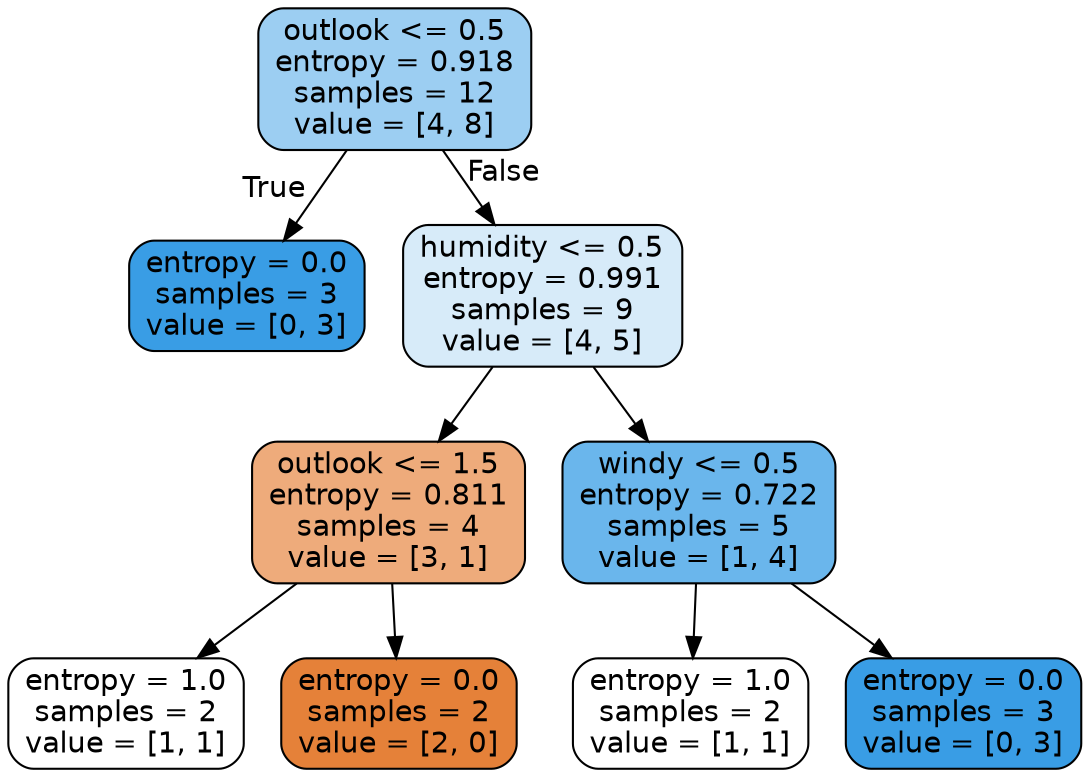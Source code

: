 digraph Tree {
node [shape=box, style="filled, rounded", color="black", fontname=helvetica] ;
edge [fontname=helvetica] ;
0 [label="outlook <= 0.5\nentropy = 0.918\nsamples = 12\nvalue = [4, 8]", fillcolor="#399de57f"] ;
1 [label="entropy = 0.0\nsamples = 3\nvalue = [0, 3]", fillcolor="#399de5ff"] ;
0 -> 1 [labeldistance=2.5, labelangle=45, headlabel="True"] ;
2 [label="humidity <= 0.5\nentropy = 0.991\nsamples = 9\nvalue = [4, 5]", fillcolor="#399de533"] ;
0 -> 2 [labeldistance=2.5, labelangle=-45, headlabel="False"] ;
3 [label="outlook <= 1.5\nentropy = 0.811\nsamples = 4\nvalue = [3, 1]", fillcolor="#e58139aa"] ;
2 -> 3 ;
4 [label="entropy = 1.0\nsamples = 2\nvalue = [1, 1]", fillcolor="#e5813900"] ;
3 -> 4 ;
5 [label="entropy = 0.0\nsamples = 2\nvalue = [2, 0]", fillcolor="#e58139ff"] ;
3 -> 5 ;
6 [label="windy <= 0.5\nentropy = 0.722\nsamples = 5\nvalue = [1, 4]", fillcolor="#399de5bf"] ;
2 -> 6 ;
7 [label="entropy = 1.0\nsamples = 2\nvalue = [1, 1]", fillcolor="#e5813900"] ;
6 -> 7 ;
8 [label="entropy = 0.0\nsamples = 3\nvalue = [0, 3]", fillcolor="#399de5ff"] ;
6 -> 8 ;
}